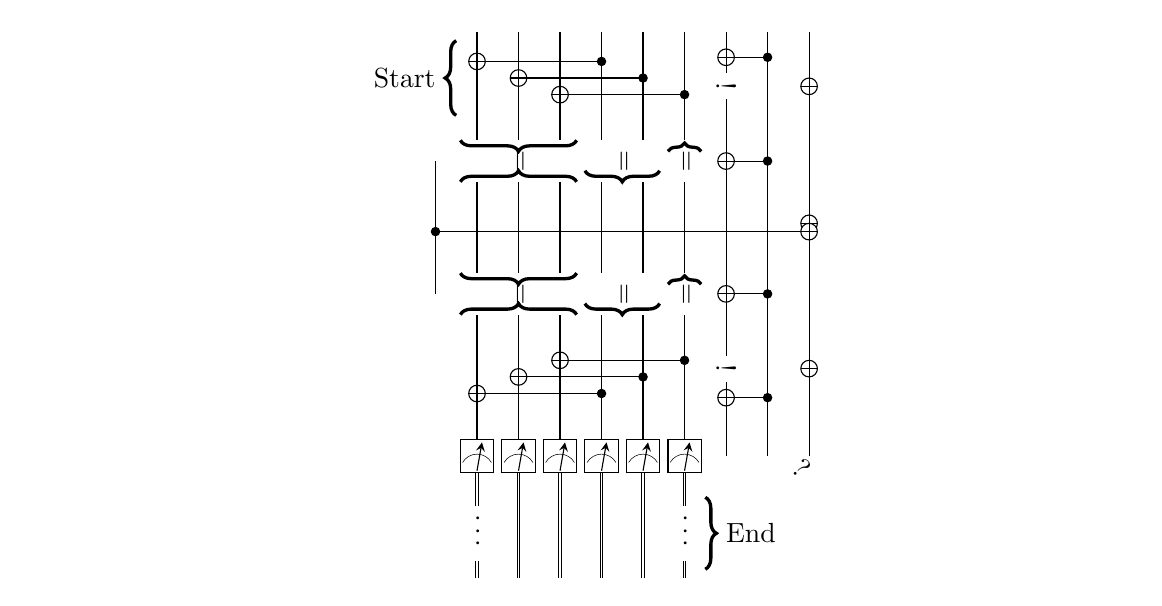 %! \usetikzlibrary{decorations.pathreplacing,decorations.pathmorphing}
\begin{tikzpicture}[scale=1.0,x=1pt,y=1pt]
\filldraw[color=white] (7.5, 0.0) rectangle (-142.5, -197.0);
% Drawing wires
% Line 10: c W {} ?
\draw[color=black] (-0.0,0.0) -- (-0.0,-153.0);
\draw[color=black] (-0.0,0.0) node[above,anchor=south east,xshift=2pt,inner sep=0pt,rotate=-45] {${}$};
% Line 1: d W
\draw[color=black] (-135.0,-46.5) -- (-135.0,-94.5);
% Line 3: a1 W
\draw[color=black] (-105.0,0.0) -- (-105.0,-153.0);
\draw[color=black] (-104.5,-153.0) -- (-104.5,-197.0);
\draw[color=black] (-105.5,-153.0) -- (-105.5,-197.0);
% Line 2: a0 W
\draw[color=black] (-120.0,0.0) -- (-120.0,-153.0);
\draw[color=black] (-119.5,-153.0) -- (-119.5,-197.0);
\draw[color=black] (-120.5,-153.0) -- (-120.5,-197.0);
% Line 5: a3 W
\draw[color=black] (-75.0,0.0) -- (-75.0,-153.0);
\draw[color=black] (-74.5,-153.0) -- (-74.5,-197.0);
\draw[color=black] (-75.5,-153.0) -- (-75.5,-197.0);
% Line 4: a2 W
\draw[color=black] (-90.0,0.0) -- (-90.0,-153.0);
\draw[color=black] (-89.5,-153.0) -- (-89.5,-197.0);
\draw[color=black] (-90.5,-153.0) -- (-90.5,-197.0);
% Line 7: a5 W
\draw[color=black] (-45.0,0.0) -- (-45.0,-153.0);
\draw[color=black] (-44.5,-153.0) -- (-44.5,-197.0);
\draw[color=black] (-45.5,-153.0) -- (-45.5,-197.0);
% Line 6: a4 W
\draw[color=black] (-60.0,0.0) -- (-60.0,-153.0);
\draw[color=black] (-59.5,-153.0) -- (-59.5,-197.0);
\draw[color=black] (-60.5,-153.0) -- (-60.5,-197.0);
% Line 8: b0 W
\draw[color=black] (-30.0,0.0) -- (-30.0,-153.0);
% Line 9: b1 W
\draw[color=black] (-15.0,0.0) -- (-15.0,-153.0);
% Done with wires; drawing gates
% Line 13: +a0 a3
\draw (-120.0,-10.5) -- (-75.0,-10.5);
\begin{scope}
\draw[fill=white] (-120.0, -10.5) circle(3.0pt);
\clip (-120.0, -10.5) circle(3.0pt);
\draw (-123.0, -10.5) -- (-117.0, -10.5);
\draw (-120.0, -13.5) -- (-120.0, -7.5);
\end{scope}
\filldraw (-75.0, -10.5) circle(1.5pt);
\draw (-120.0,-130.5) -- (-75.0,-130.5);
\begin{scope}
\draw[fill=white] (-120.0, -130.5) circle(3.0pt);
\clip (-120.0, -130.5) circle(3.0pt);
\draw (-123.0, -130.5) -- (-117.0, -130.5);
\draw (-120.0, -133.5) -- (-120.0, -127.5);
\end{scope}
\filldraw (-75.0, -130.5) circle(1.5pt);
% Line 14: c d PHANTOM
% Line 15: +a1 a4
\draw (-105.0,-16.5) -- (-60.0,-16.5);
\begin{scope}
\draw[fill=white] (-105.0, -16.5) circle(3.0pt);
\clip (-105.0, -16.5) circle(3.0pt);
\draw (-108.0, -16.5) -- (-102.0, -16.5);
\draw (-105.0, -19.5) -- (-105.0, -13.5);
\end{scope}
\filldraw (-60.0, -16.5) circle(1.5pt);
\draw (-105.0,-124.5) -- (-60.0,-124.5);
\begin{scope}
\draw[fill=white] (-105.0, -124.5) circle(3.0pt);
\clip (-105.0, -124.5) circle(3.0pt);
\draw (-108.0, -124.5) -- (-102.0, -124.5);
\draw (-105.0, -127.5) -- (-105.0, -121.5);
\end{scope}
\filldraw (-60.0, -124.5) circle(1.5pt);
% Line 16: +a2 a5
\draw (-90.0,-22.5) -- (-45.0,-22.5);
\begin{scope}
\draw[fill=white] (-90.0, -22.5) circle(3.0pt);
\clip (-90.0, -22.5) circle(3.0pt);
\draw (-93.0, -22.5) -- (-87.0, -22.5);
\draw (-90.0, -25.5) -- (-90.0, -19.5);
\end{scope}
\filldraw (-45.0, -22.5) circle(1.5pt);
\draw (-90.0,-118.5) -- (-45.0,-118.5);
\begin{scope}
\draw[fill=white] (-90.0, -118.5) circle(3.0pt);
\clip (-90.0, -118.5) circle(3.0pt);
\draw (-93.0, -118.5) -- (-87.0, -118.5);
\draw (-90.0, -121.5) -- (-90.0, -115.5);
\end{scope}
\filldraw (-45.0, -118.5) circle(1.5pt);
% Line 18: +b0 b1
\draw (-30.0,-9.0) -- (-15.0,-9.0);
\begin{scope}
\draw[fill=white] (-30.0, -9.0) circle(3.0pt);
\clip (-30.0, -9.0) circle(3.0pt);
\draw (-33.0, -9.0) -- (-27.0, -9.0);
\draw (-30.0, -12.0) -- (-30.0, -6.0);
\end{scope}
\filldraw (-15.0, -9.0) circle(1.5pt);
\draw (-30.0,-132.0) -- (-15.0,-132.0);
\begin{scope}
\draw[fill=white] (-30.0, -132.0) circle(3.0pt);
\clip (-30.0, -132.0) circle(3.0pt);
\draw (-33.0, -132.0) -- (-27.0, -132.0);
\draw (-30.0, -135.0) -- (-30.0, -129.0);
\end{scope}
\filldraw (-15.0, -132.0) circle(1.5pt);
% Line 19: b0 LABEL ! breadth=6
\draw[color=black] (-30.0, -19.5) node [fill=white, rotate around={-90:(0,0)}] {$!$};
\draw[color=black] (-30.0, -121.5) node [fill=white, rotate around={-90:(0,0)}] {$!$};
% Line 21: +c
\begin{scope}
\draw[fill=white] (-0.0, -19.5) circle(3.0pt);
\clip (-0.0, -19.5) circle(3.0pt);
\draw (-3.0, -19.5) -- (3.0, -19.5);
\draw (-0.0, -22.5) -- (-0.0, -16.5);
\end{scope}
\begin{scope}
\draw[fill=white] (-0.0, -121.5) circle(3.0pt);
\clip (-0.0, -121.5) circle(3.0pt);
\draw (-3.0, -121.5) -- (3.0, -121.5);
\draw (-0.0, -124.5) -- (-0.0, -118.5);
\end{scope}
% Line 23: a0 a1 a2 >=<
\draw[fill=white,color=white] (-126.0, -54.0) rectangle (-84.0, -39.0);
\draw (-105.0, -46.5) node {\rotatebox{-90}{$=$}};
\draw[decorate,decoration={brace,amplitude = 4.0pt},very thick] (-84.0,-39.0) -- (-126.0,-39.0);
\draw[decorate,decoration={brace,mirror,amplitude = 4.0pt},very thick] (-84.0,-54.0) -- (-126.0,-54.0);
\draw[fill=white,color=white] (-126.0, -102.0) rectangle (-84.0, -87.0);
\draw (-105.0, -94.5) node {\rotatebox{-90}{$=$}};
\draw[decorate,decoration={brace,amplitude = 4.0pt},very thick] (-84.0,-87.0) -- (-126.0,-87.0);
\draw[decorate,decoration={brace,mirror,amplitude = 4.0pt},very thick] (-84.0,-102.0) -- (-126.0,-102.0);
% Line 24: a3 a4 =>
\draw[fill=white,color=white] (-81.0, -54.0) rectangle (-54.0, -39.0);
\draw (-67.5, -46.5) node {\rotatebox{-90}{$=$}};
\draw[decorate,decoration={brace,amplitude = 4.0pt},very thick] (-54.0,-50.0) -- (-81.0,-50.0);
\draw[fill=white,color=white] (-81.0, -102.0) rectangle (-54.0, -87.0);
\draw (-67.5, -94.5) node {\rotatebox{-90}{$=$}};
\draw[decorate,decoration={brace,amplitude = 4.0pt},very thick] (-54.0,-98.0) -- (-81.0,-98.0);
% Line 25: a5 <=
\draw[fill=white,color=white] (-51.0, -54.0) rectangle (-39.0, -39.0);
\draw (-45.0, -46.5) node {\rotatebox{-90}{$=$}};
\draw[decorate,decoration={brace,mirror,amplitude = 3.0pt},very thick] (-39.0,-43.0) -- (-51.0,-43.0);
\draw[fill=white,color=white] (-51.0, -102.0) rectangle (-39.0, -87.0);
\draw (-45.0, -94.5) node {\rotatebox{-90}{$=$}};
\draw[decorate,decoration={brace,mirror,amplitude = 3.0pt},very thick] (-39.0,-91.0) -- (-51.0,-91.0);
% Line 26: +b0 b1 length=12
\draw (-30.0,-46.5) -- (-15.0,-46.5);
\begin{scope}
\draw[fill=white] (-30.0, -46.5) circle(3.0pt);
\clip (-30.0, -46.5) circle(3.0pt);
\draw (-33.0, -46.5) -- (-27.0, -46.5);
\draw (-30.0, -49.5) -- (-30.0, -43.5);
\end{scope}
\filldraw (-15.0, -46.5) circle(1.5pt);
\draw (-30.0,-94.5) -- (-15.0,-94.5);
\begin{scope}
\draw[fill=white] (-30.0, -94.5) circle(3.0pt);
\clip (-30.0, -94.5) circle(3.0pt);
\draw (-33.0, -94.5) -- (-27.0, -94.5);
\draw (-30.0, -97.5) -- (-30.0, -91.5);
\end{scope}
\filldraw (-15.0, -94.5) circle(1.5pt);
% Line 27: d START
% Line 29: +c
\begin{scope}
\draw[fill=white] (-0.0, -69.0) circle(3.0pt);
\clip (-0.0, -69.0) circle(3.0pt);
\draw (-3.0, -69.0) -- (3.0, -69.0);
\draw (-0.0, -72.0) -- (-0.0, -66.0);
\end{scope}
% Line 30: c LABEL length=-3
% Line 31: +c d
\draw (-135.0,-72.0) -- (-0.0,-72.0);
\begin{scope}
\draw[fill=white] (-0.0, -72.0) circle(3.0pt);
\clip (-0.0, -72.0) circle(3.0pt);
\draw (-3.0, -72.0) -- (3.0, -72.0);
\draw (-0.0, -75.0) -- (-0.0, -69.0);
\end{scope}
\filldraw (-135.0, -72.0) circle(1.5pt);
% Line 34: TOUCH
% Line 35: b0 b1 c END length=0
\draw[color=black] (-0.0,-153.0) node[fill=white,below,minimum width=15.0pt,minimum height=0.0pt,inner sep=0pt] {\phantom{$?$}};
\draw[color=black] (-0.0,-153.0) node[below,anchor=north west,xshift=-2pt,inner sep=0pt,rotate=-45] {$?$};
% Line 36: a0 a1 a2 a3 a4 a5 M
\draw[fill=white] (-126.0, -159.0) rectangle (-114.0, -147.0);
\draw[very thin] (-120.0, -152.4) arc (90:150:6.0pt);
\draw[very thin] (-120.0, -152.4) arc (90:30:6.0pt);
\draw[->,>=stealth] (-120.0, -158.4) -- +(80:10.392pt);
\draw[fill=white] (-111.0, -159.0) rectangle (-99.0, -147.0);
\draw[very thin] (-105.0, -152.4) arc (90:150:6.0pt);
\draw[very thin] (-105.0, -152.4) arc (90:30:6.0pt);
\draw[->,>=stealth] (-105.0, -158.4) -- +(80:10.392pt);
\draw[fill=white] (-96.0, -159.0) rectangle (-84.0, -147.0);
\draw[very thin] (-90.0, -152.4) arc (90:150:6.0pt);
\draw[very thin] (-90.0, -152.4) arc (90:30:6.0pt);
\draw[->,>=stealth] (-90.0, -158.4) -- +(80:10.392pt);
\draw[fill=white] (-81.0, -159.0) rectangle (-69.0, -147.0);
\draw[very thin] (-75.0, -152.4) arc (90:150:6.0pt);
\draw[very thin] (-75.0, -152.4) arc (90:30:6.0pt);
\draw[->,>=stealth] (-75.0, -158.4) -- +(80:10.392pt);
\draw[fill=white] (-66.0, -159.0) rectangle (-54.0, -147.0);
\draw[very thin] (-60.0, -152.4) arc (90:150:6.0pt);
\draw[very thin] (-60.0, -152.4) arc (90:30:6.0pt);
\draw[->,>=stealth] (-60.0, -158.4) -- +(80:10.392pt);
\draw[fill=white] (-51.0, -159.0) rectangle (-39.0, -147.0);
\draw[very thin] (-45.0, -152.4) arc (90:150:6.0pt);
\draw[very thin] (-45.0, -152.4) arc (90:30:6.0pt);
\draw[->,>=stealth] (-45.0, -158.4) -- +(80:10.392pt);
% Line 37: a0 a5 LABEL ... length=20
\draw[color=black] (-120.0, -181.0) node [fill=white, rotate around={-90:(0,0)}] {$\cdots$};
\draw[color=black] (-45.0, -181.0) node [fill=white, rotate around={-90:(0,0)}] {$\cdots$};
% Done with gates; drawing ending labels
% Done with ending labels; drawing cut lines and comments
% Line 38: a0 a5 @ 1 %% End
\draw[decorate,decoration={brace,amplitude = 4.0pt},very thick] (-37.5,-168.0) -- (-37.5,-194.0);
\draw (-33.5, -181.0) node[text width=144pt,right] {End};
% Line 39: a0 a5 @ 0 0 % Start
\draw[decorate,decoration={brace,mirror,amplitude = 4.0pt},very thick] (-127.5,-3.0) -- (-127.5,-30.0);
\draw (-131.5, -16.5) node[text width=144pt,left,text ragged left] {Start};
% Done with comments
\end{tikzpicture}
